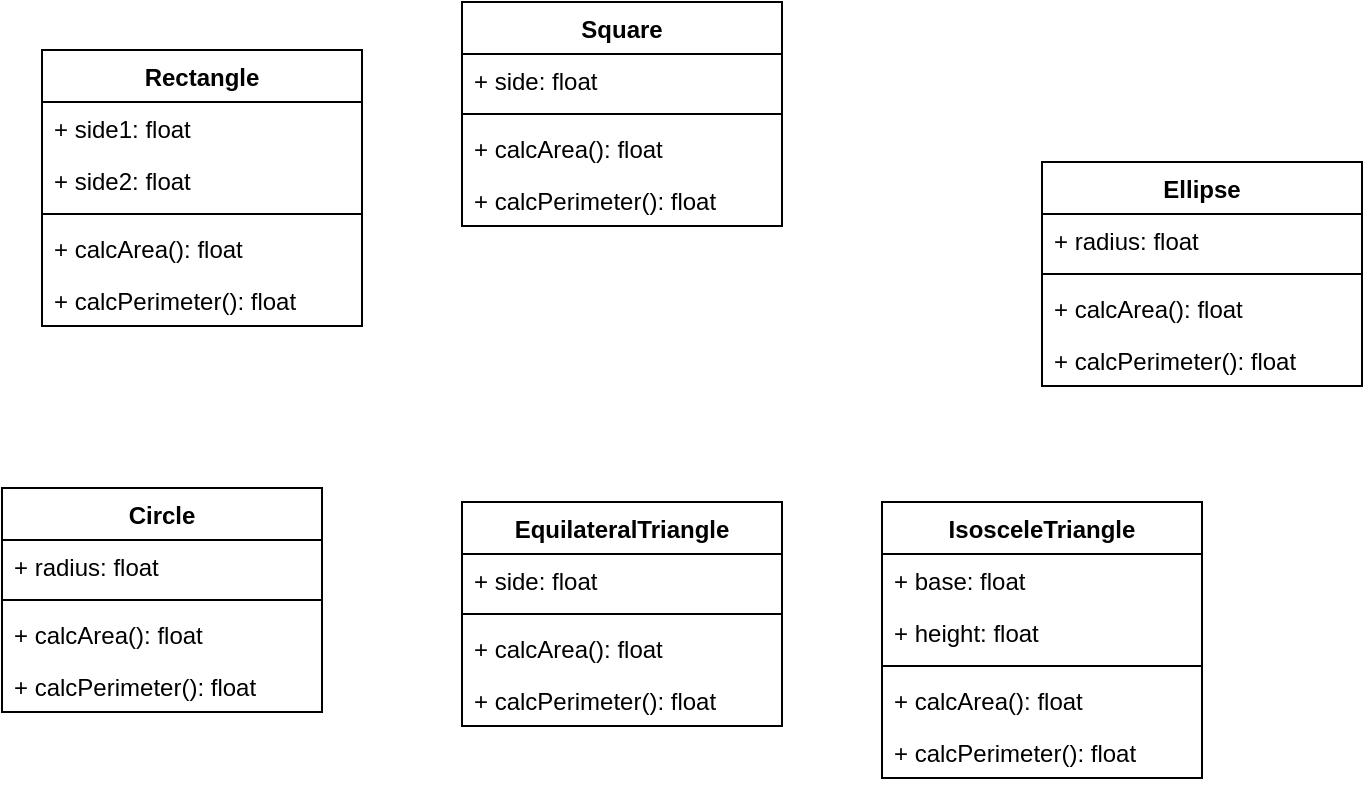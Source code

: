 <mxfile version="14.1.8" type="device" pages="2"><diagram id="sw5zjKmcHo-hePrY3i79" name="01 Standalone classes"><mxGraphModel dx="796" dy="504" grid="1" gridSize="10" guides="1" tooltips="1" connect="1" arrows="1" fold="1" page="1" pageScale="1" pageWidth="827" pageHeight="1169" math="0" shadow="0"><root><mxCell id="0"/><mxCell id="1" parent="0"/><mxCell id="4hbQTLbSCXXWvGtjPrm8-1" value="Rectangle" style="swimlane;fontStyle=1;align=center;verticalAlign=top;childLayout=stackLayout;horizontal=1;startSize=26;horizontalStack=0;resizeParent=1;resizeParentMax=0;resizeLast=0;collapsible=1;marginBottom=0;" vertex="1" parent="1"><mxGeometry x="110" y="104" width="160" height="138" as="geometry"/></mxCell><mxCell id="4hbQTLbSCXXWvGtjPrm8-2" value="+ side1: float" style="text;strokeColor=none;fillColor=none;align=left;verticalAlign=top;spacingLeft=4;spacingRight=4;overflow=hidden;rotatable=0;points=[[0,0.5],[1,0.5]];portConstraint=eastwest;" vertex="1" parent="4hbQTLbSCXXWvGtjPrm8-1"><mxGeometry y="26" width="160" height="26" as="geometry"/></mxCell><mxCell id="4hbQTLbSCXXWvGtjPrm8-5" value="+ side2: float" style="text;strokeColor=none;fillColor=none;align=left;verticalAlign=top;spacingLeft=4;spacingRight=4;overflow=hidden;rotatable=0;points=[[0,0.5],[1,0.5]];portConstraint=eastwest;" vertex="1" parent="4hbQTLbSCXXWvGtjPrm8-1"><mxGeometry y="52" width="160" height="26" as="geometry"/></mxCell><mxCell id="4hbQTLbSCXXWvGtjPrm8-3" value="" style="line;strokeWidth=1;fillColor=none;align=left;verticalAlign=middle;spacingTop=-1;spacingLeft=3;spacingRight=3;rotatable=0;labelPosition=right;points=[];portConstraint=eastwest;" vertex="1" parent="4hbQTLbSCXXWvGtjPrm8-1"><mxGeometry y="78" width="160" height="8" as="geometry"/></mxCell><mxCell id="4hbQTLbSCXXWvGtjPrm8-4" value="+ calcArea(): float" style="text;strokeColor=none;fillColor=none;align=left;verticalAlign=top;spacingLeft=4;spacingRight=4;overflow=hidden;rotatable=0;points=[[0,0.5],[1,0.5]];portConstraint=eastwest;" vertex="1" parent="4hbQTLbSCXXWvGtjPrm8-1"><mxGeometry y="86" width="160" height="26" as="geometry"/></mxCell><mxCell id="4hbQTLbSCXXWvGtjPrm8-6" value="+ calcPerimeter(): float" style="text;strokeColor=none;fillColor=none;align=left;verticalAlign=top;spacingLeft=4;spacingRight=4;overflow=hidden;rotatable=0;points=[[0,0.5],[1,0.5]];portConstraint=eastwest;" vertex="1" parent="4hbQTLbSCXXWvGtjPrm8-1"><mxGeometry y="112" width="160" height="26" as="geometry"/></mxCell><mxCell id="4hbQTLbSCXXWvGtjPrm8-7" value="Square" style="swimlane;fontStyle=1;align=center;verticalAlign=top;childLayout=stackLayout;horizontal=1;startSize=26;horizontalStack=0;resizeParent=1;resizeParentMax=0;resizeLast=0;collapsible=1;marginBottom=0;" vertex="1" parent="1"><mxGeometry x="320" y="80" width="160" height="112" as="geometry"/></mxCell><mxCell id="4hbQTLbSCXXWvGtjPrm8-8" value="+ side: float" style="text;strokeColor=none;fillColor=none;align=left;verticalAlign=top;spacingLeft=4;spacingRight=4;overflow=hidden;rotatable=0;points=[[0,0.5],[1,0.5]];portConstraint=eastwest;" vertex="1" parent="4hbQTLbSCXXWvGtjPrm8-7"><mxGeometry y="26" width="160" height="26" as="geometry"/></mxCell><mxCell id="4hbQTLbSCXXWvGtjPrm8-10" value="" style="line;strokeWidth=1;fillColor=none;align=left;verticalAlign=middle;spacingTop=-1;spacingLeft=3;spacingRight=3;rotatable=0;labelPosition=right;points=[];portConstraint=eastwest;" vertex="1" parent="4hbQTLbSCXXWvGtjPrm8-7"><mxGeometry y="52" width="160" height="8" as="geometry"/></mxCell><mxCell id="4hbQTLbSCXXWvGtjPrm8-11" value="+ calcArea(): float" style="text;strokeColor=none;fillColor=none;align=left;verticalAlign=top;spacingLeft=4;spacingRight=4;overflow=hidden;rotatable=0;points=[[0,0.5],[1,0.5]];portConstraint=eastwest;" vertex="1" parent="4hbQTLbSCXXWvGtjPrm8-7"><mxGeometry y="60" width="160" height="26" as="geometry"/></mxCell><mxCell id="4hbQTLbSCXXWvGtjPrm8-12" value="+ calcPerimeter(): float" style="text;strokeColor=none;fillColor=none;align=left;verticalAlign=top;spacingLeft=4;spacingRight=4;overflow=hidden;rotatable=0;points=[[0,0.5],[1,0.5]];portConstraint=eastwest;" vertex="1" parent="4hbQTLbSCXXWvGtjPrm8-7"><mxGeometry y="86" width="160" height="26" as="geometry"/></mxCell><mxCell id="4hbQTLbSCXXWvGtjPrm8-13" value="Circle" style="swimlane;fontStyle=1;align=center;verticalAlign=top;childLayout=stackLayout;horizontal=1;startSize=26;horizontalStack=0;resizeParent=1;resizeParentMax=0;resizeLast=0;collapsible=1;marginBottom=0;" vertex="1" parent="1"><mxGeometry x="90" y="323" width="160" height="112" as="geometry"/></mxCell><mxCell id="4hbQTLbSCXXWvGtjPrm8-14" value="+ radius: float" style="text;strokeColor=none;fillColor=none;align=left;verticalAlign=top;spacingLeft=4;spacingRight=4;overflow=hidden;rotatable=0;points=[[0,0.5],[1,0.5]];portConstraint=eastwest;" vertex="1" parent="4hbQTLbSCXXWvGtjPrm8-13"><mxGeometry y="26" width="160" height="26" as="geometry"/></mxCell><mxCell id="4hbQTLbSCXXWvGtjPrm8-15" value="" style="line;strokeWidth=1;fillColor=none;align=left;verticalAlign=middle;spacingTop=-1;spacingLeft=3;spacingRight=3;rotatable=0;labelPosition=right;points=[];portConstraint=eastwest;" vertex="1" parent="4hbQTLbSCXXWvGtjPrm8-13"><mxGeometry y="52" width="160" height="8" as="geometry"/></mxCell><mxCell id="4hbQTLbSCXXWvGtjPrm8-16" value="+ calcArea(): float" style="text;strokeColor=none;fillColor=none;align=left;verticalAlign=top;spacingLeft=4;spacingRight=4;overflow=hidden;rotatable=0;points=[[0,0.5],[1,0.5]];portConstraint=eastwest;" vertex="1" parent="4hbQTLbSCXXWvGtjPrm8-13"><mxGeometry y="60" width="160" height="26" as="geometry"/></mxCell><mxCell id="4hbQTLbSCXXWvGtjPrm8-17" value="+ calcPerimeter(): float" style="text;strokeColor=none;fillColor=none;align=left;verticalAlign=top;spacingLeft=4;spacingRight=4;overflow=hidden;rotatable=0;points=[[0,0.5],[1,0.5]];portConstraint=eastwest;" vertex="1" parent="4hbQTLbSCXXWvGtjPrm8-13"><mxGeometry y="86" width="160" height="26" as="geometry"/></mxCell><mxCell id="4hbQTLbSCXXWvGtjPrm8-18" value="IsosceleTriangle" style="swimlane;fontStyle=1;align=center;verticalAlign=top;childLayout=stackLayout;horizontal=1;startSize=26;horizontalStack=0;resizeParent=1;resizeParentMax=0;resizeLast=0;collapsible=1;marginBottom=0;" vertex="1" parent="1"><mxGeometry x="530" y="330" width="160" height="138" as="geometry"/></mxCell><mxCell id="4hbQTLbSCXXWvGtjPrm8-19" value="+ base: float" style="text;strokeColor=none;fillColor=none;align=left;verticalAlign=top;spacingLeft=4;spacingRight=4;overflow=hidden;rotatable=0;points=[[0,0.5],[1,0.5]];portConstraint=eastwest;" vertex="1" parent="4hbQTLbSCXXWvGtjPrm8-18"><mxGeometry y="26" width="160" height="26" as="geometry"/></mxCell><mxCell id="4hbQTLbSCXXWvGtjPrm8-28" value="+ height: float" style="text;strokeColor=none;fillColor=none;align=left;verticalAlign=top;spacingLeft=4;spacingRight=4;overflow=hidden;rotatable=0;points=[[0,0.5],[1,0.5]];portConstraint=eastwest;" vertex="1" parent="4hbQTLbSCXXWvGtjPrm8-18"><mxGeometry y="52" width="160" height="26" as="geometry"/></mxCell><mxCell id="4hbQTLbSCXXWvGtjPrm8-20" value="" style="line;strokeWidth=1;fillColor=none;align=left;verticalAlign=middle;spacingTop=-1;spacingLeft=3;spacingRight=3;rotatable=0;labelPosition=right;points=[];portConstraint=eastwest;" vertex="1" parent="4hbQTLbSCXXWvGtjPrm8-18"><mxGeometry y="78" width="160" height="8" as="geometry"/></mxCell><mxCell id="4hbQTLbSCXXWvGtjPrm8-21" value="+ calcArea(): float" style="text;strokeColor=none;fillColor=none;align=left;verticalAlign=top;spacingLeft=4;spacingRight=4;overflow=hidden;rotatable=0;points=[[0,0.5],[1,0.5]];portConstraint=eastwest;" vertex="1" parent="4hbQTLbSCXXWvGtjPrm8-18"><mxGeometry y="86" width="160" height="26" as="geometry"/></mxCell><mxCell id="4hbQTLbSCXXWvGtjPrm8-22" value="+ calcPerimeter(): float" style="text;strokeColor=none;fillColor=none;align=left;verticalAlign=top;spacingLeft=4;spacingRight=4;overflow=hidden;rotatable=0;points=[[0,0.5],[1,0.5]];portConstraint=eastwest;" vertex="1" parent="4hbQTLbSCXXWvGtjPrm8-18"><mxGeometry y="112" width="160" height="26" as="geometry"/></mxCell><mxCell id="4hbQTLbSCXXWvGtjPrm8-23" value="Ellipse" style="swimlane;fontStyle=1;align=center;verticalAlign=top;childLayout=stackLayout;horizontal=1;startSize=26;horizontalStack=0;resizeParent=1;resizeParentMax=0;resizeLast=0;collapsible=1;marginBottom=0;" vertex="1" parent="1"><mxGeometry x="610" y="160" width="160" height="112" as="geometry"/></mxCell><mxCell id="4hbQTLbSCXXWvGtjPrm8-24" value="+ radius: float" style="text;strokeColor=none;fillColor=none;align=left;verticalAlign=top;spacingLeft=4;spacingRight=4;overflow=hidden;rotatable=0;points=[[0,0.5],[1,0.5]];portConstraint=eastwest;" vertex="1" parent="4hbQTLbSCXXWvGtjPrm8-23"><mxGeometry y="26" width="160" height="26" as="geometry"/></mxCell><mxCell id="4hbQTLbSCXXWvGtjPrm8-25" value="" style="line;strokeWidth=1;fillColor=none;align=left;verticalAlign=middle;spacingTop=-1;spacingLeft=3;spacingRight=3;rotatable=0;labelPosition=right;points=[];portConstraint=eastwest;" vertex="1" parent="4hbQTLbSCXXWvGtjPrm8-23"><mxGeometry y="52" width="160" height="8" as="geometry"/></mxCell><mxCell id="4hbQTLbSCXXWvGtjPrm8-26" value="+ calcArea(): float" style="text;strokeColor=none;fillColor=none;align=left;verticalAlign=top;spacingLeft=4;spacingRight=4;overflow=hidden;rotatable=0;points=[[0,0.5],[1,0.5]];portConstraint=eastwest;" vertex="1" parent="4hbQTLbSCXXWvGtjPrm8-23"><mxGeometry y="60" width="160" height="26" as="geometry"/></mxCell><mxCell id="4hbQTLbSCXXWvGtjPrm8-27" value="+ calcPerimeter(): float" style="text;strokeColor=none;fillColor=none;align=left;verticalAlign=top;spacingLeft=4;spacingRight=4;overflow=hidden;rotatable=0;points=[[0,0.5],[1,0.5]];portConstraint=eastwest;" vertex="1" parent="4hbQTLbSCXXWvGtjPrm8-23"><mxGeometry y="86" width="160" height="26" as="geometry"/></mxCell><mxCell id="4hbQTLbSCXXWvGtjPrm8-29" value="EquilateralTriangle" style="swimlane;fontStyle=1;align=center;verticalAlign=top;childLayout=stackLayout;horizontal=1;startSize=26;horizontalStack=0;resizeParent=1;resizeParentMax=0;resizeLast=0;collapsible=1;marginBottom=0;" vertex="1" parent="1"><mxGeometry x="320" y="330" width="160" height="112" as="geometry"/></mxCell><mxCell id="4hbQTLbSCXXWvGtjPrm8-30" value="+ side: float" style="text;strokeColor=none;fillColor=none;align=left;verticalAlign=top;spacingLeft=4;spacingRight=4;overflow=hidden;rotatable=0;points=[[0,0.5],[1,0.5]];portConstraint=eastwest;" vertex="1" parent="4hbQTLbSCXXWvGtjPrm8-29"><mxGeometry y="26" width="160" height="26" as="geometry"/></mxCell><mxCell id="4hbQTLbSCXXWvGtjPrm8-32" value="" style="line;strokeWidth=1;fillColor=none;align=left;verticalAlign=middle;spacingTop=-1;spacingLeft=3;spacingRight=3;rotatable=0;labelPosition=right;points=[];portConstraint=eastwest;" vertex="1" parent="4hbQTLbSCXXWvGtjPrm8-29"><mxGeometry y="52" width="160" height="8" as="geometry"/></mxCell><mxCell id="4hbQTLbSCXXWvGtjPrm8-33" value="+ calcArea(): float" style="text;strokeColor=none;fillColor=none;align=left;verticalAlign=top;spacingLeft=4;spacingRight=4;overflow=hidden;rotatable=0;points=[[0,0.5],[1,0.5]];portConstraint=eastwest;" vertex="1" parent="4hbQTLbSCXXWvGtjPrm8-29"><mxGeometry y="60" width="160" height="26" as="geometry"/></mxCell><mxCell id="4hbQTLbSCXXWvGtjPrm8-34" value="+ calcPerimeter(): float" style="text;strokeColor=none;fillColor=none;align=left;verticalAlign=top;spacingLeft=4;spacingRight=4;overflow=hidden;rotatable=0;points=[[0,0.5],[1,0.5]];portConstraint=eastwest;" vertex="1" parent="4hbQTLbSCXXWvGtjPrm8-29"><mxGeometry y="86" width="160" height="26" as="geometry"/></mxCell></root></mxGraphModel></diagram><diagram name="02 Inhéritance" id="JtVkRgww3lmh3_28nqZw"><mxGraphModel dx="796" dy="504" grid="1" gridSize="10" guides="1" tooltips="1" connect="1" arrows="1" fold="1" page="1" pageScale="1" pageWidth="827" pageHeight="1169" math="0" shadow="0"><root><mxCell id="4S5R_SnAEddenIt61epv-0"/><mxCell id="4S5R_SnAEddenIt61epv-1" parent="4S5R_SnAEddenIt61epv-0"/><mxCell id="4S5R_SnAEddenIt61epv-2" value="Rectangle" style="swimlane;fontStyle=1;align=center;verticalAlign=top;childLayout=stackLayout;horizontal=1;startSize=26;horizontalStack=0;resizeParent=1;resizeParentMax=0;resizeLast=0;collapsible=1;marginBottom=0;" vertex="1" parent="4S5R_SnAEddenIt61epv-1"><mxGeometry x="110" y="104" width="160" height="138" as="geometry"/></mxCell><mxCell id="4S5R_SnAEddenIt61epv-3" value="+ side1: float" style="text;strokeColor=none;fillColor=none;align=left;verticalAlign=top;spacingLeft=4;spacingRight=4;overflow=hidden;rotatable=0;points=[[0,0.5],[1,0.5]];portConstraint=eastwest;" vertex="1" parent="4S5R_SnAEddenIt61epv-2"><mxGeometry y="26" width="160" height="26" as="geometry"/></mxCell><mxCell id="4S5R_SnAEddenIt61epv-4" value="+ side2: float" style="text;strokeColor=none;fillColor=none;align=left;verticalAlign=top;spacingLeft=4;spacingRight=4;overflow=hidden;rotatable=0;points=[[0,0.5],[1,0.5]];portConstraint=eastwest;" vertex="1" parent="4S5R_SnAEddenIt61epv-2"><mxGeometry y="52" width="160" height="26" as="geometry"/></mxCell><mxCell id="4S5R_SnAEddenIt61epv-5" value="" style="line;strokeWidth=1;fillColor=none;align=left;verticalAlign=middle;spacingTop=-1;spacingLeft=3;spacingRight=3;rotatable=0;labelPosition=right;points=[];portConstraint=eastwest;" vertex="1" parent="4S5R_SnAEddenIt61epv-2"><mxGeometry y="78" width="160" height="8" as="geometry"/></mxCell><mxCell id="4S5R_SnAEddenIt61epv-6" value="+ calcArea(): float" style="text;strokeColor=none;fillColor=none;align=left;verticalAlign=top;spacingLeft=4;spacingRight=4;overflow=hidden;rotatable=0;points=[[0,0.5],[1,0.5]];portConstraint=eastwest;" vertex="1" parent="4S5R_SnAEddenIt61epv-2"><mxGeometry y="86" width="160" height="26" as="geometry"/></mxCell><mxCell id="4S5R_SnAEddenIt61epv-7" value="+ calcPerimeter(): float" style="text;strokeColor=none;fillColor=none;align=left;verticalAlign=top;spacingLeft=4;spacingRight=4;overflow=hidden;rotatable=0;points=[[0,0.5],[1,0.5]];portConstraint=eastwest;" vertex="1" parent="4S5R_SnAEddenIt61epv-2"><mxGeometry y="112" width="160" height="26" as="geometry"/></mxCell><mxCell id="4S5R_SnAEddenIt61epv-8" value="Square" style="swimlane;fontStyle=1;align=center;verticalAlign=top;childLayout=stackLayout;horizontal=1;startSize=26;horizontalStack=0;resizeParent=1;resizeParentMax=0;resizeLast=0;collapsible=1;marginBottom=0;" vertex="1" parent="4S5R_SnAEddenIt61epv-1"><mxGeometry x="380" y="60" width="160" height="112" as="geometry"/></mxCell><mxCell id="4S5R_SnAEddenIt61epv-9" value="+ side: float" style="text;strokeColor=none;fillColor=none;align=left;verticalAlign=top;spacingLeft=4;spacingRight=4;overflow=hidden;rotatable=0;points=[[0,0.5],[1,0.5]];portConstraint=eastwest;" vertex="1" parent="4S5R_SnAEddenIt61epv-8"><mxGeometry y="26" width="160" height="26" as="geometry"/></mxCell><mxCell id="4S5R_SnAEddenIt61epv-10" value="" style="line;strokeWidth=1;fillColor=none;align=left;verticalAlign=middle;spacingTop=-1;spacingLeft=3;spacingRight=3;rotatable=0;labelPosition=right;points=[];portConstraint=eastwest;" vertex="1" parent="4S5R_SnAEddenIt61epv-8"><mxGeometry y="52" width="160" height="8" as="geometry"/></mxCell><mxCell id="4S5R_SnAEddenIt61epv-11" value="+ calcArea(): float" style="text;strokeColor=none;fillColor=none;align=left;verticalAlign=top;spacingLeft=4;spacingRight=4;overflow=hidden;rotatable=0;points=[[0,0.5],[1,0.5]];portConstraint=eastwest;" vertex="1" parent="4S5R_SnAEddenIt61epv-8"><mxGeometry y="60" width="160" height="26" as="geometry"/></mxCell><mxCell id="4S5R_SnAEddenIt61epv-12" value="+ calcPerimeter(): float" style="text;strokeColor=none;fillColor=none;align=left;verticalAlign=top;spacingLeft=4;spacingRight=4;overflow=hidden;rotatable=0;points=[[0,0.5],[1,0.5]];portConstraint=eastwest;" vertex="1" parent="4S5R_SnAEddenIt61epv-8"><mxGeometry y="86" width="160" height="26" as="geometry"/></mxCell><mxCell id="4S5R_SnAEddenIt61epv-13" value="Circle" style="swimlane;fontStyle=1;align=center;verticalAlign=top;childLayout=stackLayout;horizontal=1;startSize=26;horizontalStack=0;resizeParent=1;resizeParentMax=0;resizeLast=0;collapsible=1;marginBottom=0;" vertex="1" parent="4S5R_SnAEddenIt61epv-1"><mxGeometry x="90" y="323" width="160" height="112" as="geometry"/></mxCell><mxCell id="4S5R_SnAEddenIt61epv-14" value="+ radius: float" style="text;strokeColor=none;fillColor=none;align=left;verticalAlign=top;spacingLeft=4;spacingRight=4;overflow=hidden;rotatable=0;points=[[0,0.5],[1,0.5]];portConstraint=eastwest;" vertex="1" parent="4S5R_SnAEddenIt61epv-13"><mxGeometry y="26" width="160" height="26" as="geometry"/></mxCell><mxCell id="4S5R_SnAEddenIt61epv-15" value="" style="line;strokeWidth=1;fillColor=none;align=left;verticalAlign=middle;spacingTop=-1;spacingLeft=3;spacingRight=3;rotatable=0;labelPosition=right;points=[];portConstraint=eastwest;" vertex="1" parent="4S5R_SnAEddenIt61epv-13"><mxGeometry y="52" width="160" height="8" as="geometry"/></mxCell><mxCell id="4S5R_SnAEddenIt61epv-16" value="+ calcArea(): float" style="text;strokeColor=none;fillColor=none;align=left;verticalAlign=top;spacingLeft=4;spacingRight=4;overflow=hidden;rotatable=0;points=[[0,0.5],[1,0.5]];portConstraint=eastwest;" vertex="1" parent="4S5R_SnAEddenIt61epv-13"><mxGeometry y="60" width="160" height="26" as="geometry"/></mxCell><mxCell id="4S5R_SnAEddenIt61epv-17" value="+ calcPerimeter(): float" style="text;strokeColor=none;fillColor=none;align=left;verticalAlign=top;spacingLeft=4;spacingRight=4;overflow=hidden;rotatable=0;points=[[0,0.5],[1,0.5]];portConstraint=eastwest;" vertex="1" parent="4S5R_SnAEddenIt61epv-13"><mxGeometry y="86" width="160" height="26" as="geometry"/></mxCell><mxCell id="4S5R_SnAEddenIt61epv-18" value="IsosceleTriangle" style="swimlane;fontStyle=1;align=center;verticalAlign=top;childLayout=stackLayout;horizontal=1;startSize=26;horizontalStack=0;resizeParent=1;resizeParentMax=0;resizeLast=0;collapsible=1;marginBottom=0;" vertex="1" parent="4S5R_SnAEddenIt61epv-1"><mxGeometry x="630" y="470" width="160" height="138" as="geometry"/></mxCell><mxCell id="4S5R_SnAEddenIt61epv-19" value="+ base: float" style="text;strokeColor=none;fillColor=none;align=left;verticalAlign=top;spacingLeft=4;spacingRight=4;overflow=hidden;rotatable=0;points=[[0,0.5],[1,0.5]];portConstraint=eastwest;" vertex="1" parent="4S5R_SnAEddenIt61epv-18"><mxGeometry y="26" width="160" height="26" as="geometry"/></mxCell><mxCell id="4S5R_SnAEddenIt61epv-20" value="+ height: float" style="text;strokeColor=none;fillColor=none;align=left;verticalAlign=top;spacingLeft=4;spacingRight=4;overflow=hidden;rotatable=0;points=[[0,0.5],[1,0.5]];portConstraint=eastwest;" vertex="1" parent="4S5R_SnAEddenIt61epv-18"><mxGeometry y="52" width="160" height="26" as="geometry"/></mxCell><mxCell id="4S5R_SnAEddenIt61epv-21" value="" style="line;strokeWidth=1;fillColor=none;align=left;verticalAlign=middle;spacingTop=-1;spacingLeft=3;spacingRight=3;rotatable=0;labelPosition=right;points=[];portConstraint=eastwest;" vertex="1" parent="4S5R_SnAEddenIt61epv-18"><mxGeometry y="78" width="160" height="8" as="geometry"/></mxCell><mxCell id="4S5R_SnAEddenIt61epv-22" value="+ calcArea(): float" style="text;strokeColor=none;fillColor=none;align=left;verticalAlign=top;spacingLeft=4;spacingRight=4;overflow=hidden;rotatable=0;points=[[0,0.5],[1,0.5]];portConstraint=eastwest;" vertex="1" parent="4S5R_SnAEddenIt61epv-18"><mxGeometry y="86" width="160" height="26" as="geometry"/></mxCell><mxCell id="4S5R_SnAEddenIt61epv-23" value="+ calcPerimeter(): float" style="text;strokeColor=none;fillColor=none;align=left;verticalAlign=top;spacingLeft=4;spacingRight=4;overflow=hidden;rotatable=0;points=[[0,0.5],[1,0.5]];portConstraint=eastwest;" vertex="1" parent="4S5R_SnAEddenIt61epv-18"><mxGeometry y="112" width="160" height="26" as="geometry"/></mxCell><mxCell id="4S5R_SnAEddenIt61epv-24" value="Ellipse" style="swimlane;fontStyle=1;align=center;verticalAlign=top;childLayout=stackLayout;horizontal=1;startSize=26;horizontalStack=0;resizeParent=1;resizeParentMax=0;resizeLast=0;collapsible=1;marginBottom=0;" vertex="1" parent="4S5R_SnAEddenIt61epv-1"><mxGeometry x="650" y="140" width="160" height="112" as="geometry"/></mxCell><mxCell id="4S5R_SnAEddenIt61epv-25" value="+ radius: float" style="text;strokeColor=none;fillColor=none;align=left;verticalAlign=top;spacingLeft=4;spacingRight=4;overflow=hidden;rotatable=0;points=[[0,0.5],[1,0.5]];portConstraint=eastwest;" vertex="1" parent="4S5R_SnAEddenIt61epv-24"><mxGeometry y="26" width="160" height="26" as="geometry"/></mxCell><mxCell id="4S5R_SnAEddenIt61epv-26" value="" style="line;strokeWidth=1;fillColor=none;align=left;verticalAlign=middle;spacingTop=-1;spacingLeft=3;spacingRight=3;rotatable=0;labelPosition=right;points=[];portConstraint=eastwest;" vertex="1" parent="4S5R_SnAEddenIt61epv-24"><mxGeometry y="52" width="160" height="8" as="geometry"/></mxCell><mxCell id="4S5R_SnAEddenIt61epv-27" value="+ calcArea(): float" style="text;strokeColor=none;fillColor=none;align=left;verticalAlign=top;spacingLeft=4;spacingRight=4;overflow=hidden;rotatable=0;points=[[0,0.5],[1,0.5]];portConstraint=eastwest;" vertex="1" parent="4S5R_SnAEddenIt61epv-24"><mxGeometry y="60" width="160" height="26" as="geometry"/></mxCell><mxCell id="4S5R_SnAEddenIt61epv-28" value="+ calcPerimeter(): float" style="text;strokeColor=none;fillColor=none;align=left;verticalAlign=top;spacingLeft=4;spacingRight=4;overflow=hidden;rotatable=0;points=[[0,0.5],[1,0.5]];portConstraint=eastwest;" vertex="1" parent="4S5R_SnAEddenIt61epv-24"><mxGeometry y="86" width="160" height="26" as="geometry"/></mxCell><mxCell id="4S5R_SnAEddenIt61epv-29" value="EquilateralTriangle" style="swimlane;fontStyle=1;align=center;verticalAlign=top;childLayout=stackLayout;horizontal=1;startSize=26;horizontalStack=0;resizeParent=1;resizeParentMax=0;resizeLast=0;collapsible=1;marginBottom=0;" vertex="1" parent="4S5R_SnAEddenIt61epv-1"><mxGeometry x="230" y="500" width="160" height="112" as="geometry"/></mxCell><mxCell id="4S5R_SnAEddenIt61epv-30" value="+ side: float" style="text;strokeColor=none;fillColor=none;align=left;verticalAlign=top;spacingLeft=4;spacingRight=4;overflow=hidden;rotatable=0;points=[[0,0.5],[1,0.5]];portConstraint=eastwest;" vertex="1" parent="4S5R_SnAEddenIt61epv-29"><mxGeometry y="26" width="160" height="26" as="geometry"/></mxCell><mxCell id="4S5R_SnAEddenIt61epv-31" value="" style="line;strokeWidth=1;fillColor=none;align=left;verticalAlign=middle;spacingTop=-1;spacingLeft=3;spacingRight=3;rotatable=0;labelPosition=right;points=[];portConstraint=eastwest;" vertex="1" parent="4S5R_SnAEddenIt61epv-29"><mxGeometry y="52" width="160" height="8" as="geometry"/></mxCell><mxCell id="4S5R_SnAEddenIt61epv-32" value="+ calcArea(): float" style="text;strokeColor=none;fillColor=none;align=left;verticalAlign=top;spacingLeft=4;spacingRight=4;overflow=hidden;rotatable=0;points=[[0,0.5],[1,0.5]];portConstraint=eastwest;" vertex="1" parent="4S5R_SnAEddenIt61epv-29"><mxGeometry y="60" width="160" height="26" as="geometry"/></mxCell><mxCell id="4S5R_SnAEddenIt61epv-33" value="+ calcPerimeter(): float" style="text;strokeColor=none;fillColor=none;align=left;verticalAlign=top;spacingLeft=4;spacingRight=4;overflow=hidden;rotatable=0;points=[[0,0.5],[1,0.5]];portConstraint=eastwest;" vertex="1" parent="4S5R_SnAEddenIt61epv-29"><mxGeometry y="86" width="160" height="26" as="geometry"/></mxCell><mxCell id="4S5R_SnAEddenIt61epv-34" value="Shape" style="swimlane;fontStyle=3;align=center;verticalAlign=top;childLayout=stackLayout;horizontal=1;startSize=26;horizontalStack=0;resizeParent=1;resizeParentMax=0;resizeLast=0;collapsible=1;marginBottom=0;" vertex="1" parent="4S5R_SnAEddenIt61epv-1"><mxGeometry x="390" y="310" width="160" height="86" as="geometry"><mxRectangle x="570" width="110" height="30" as="alternateBounds"/></mxGeometry></mxCell><mxCell id="4S5R_SnAEddenIt61epv-36" value="" style="line;strokeWidth=1;fillColor=none;align=left;verticalAlign=middle;spacingTop=-1;spacingLeft=3;spacingRight=3;rotatable=0;labelPosition=right;points=[];portConstraint=eastwest;" vertex="1" parent="4S5R_SnAEddenIt61epv-34"><mxGeometry y="26" width="160" height="8" as="geometry"/></mxCell><mxCell id="4S5R_SnAEddenIt61epv-37" value="+ calcArea(): float" style="text;strokeColor=none;fillColor=none;align=left;verticalAlign=top;spacingLeft=4;spacingRight=4;overflow=hidden;rotatable=0;points=[[0,0.5],[1,0.5]];portConstraint=eastwest;fontStyle=2" vertex="1" parent="4S5R_SnAEddenIt61epv-34"><mxGeometry y="34" width="160" height="26" as="geometry"/></mxCell><mxCell id="4S5R_SnAEddenIt61epv-38" value="+ calcPerimeter(): float" style="text;strokeColor=none;fillColor=none;align=left;verticalAlign=top;spacingLeft=4;spacingRight=4;overflow=hidden;rotatable=0;points=[[0,0.5],[1,0.5]];portConstraint=eastwest;fontStyle=2" vertex="1" parent="4S5R_SnAEddenIt61epv-34"><mxGeometry y="60" width="160" height="26" as="geometry"/></mxCell><mxCell id="4S5R_SnAEddenIt61epv-40" value="Extends" style="endArrow=block;endSize=16;endFill=0;html=1;" edge="1" parent="4S5R_SnAEddenIt61epv-1" source="4S5R_SnAEddenIt61epv-2" target="4S5R_SnAEddenIt61epv-34"><mxGeometry width="160" relative="1" as="geometry"><mxPoint x="200" y="70" as="sourcePoint"/><mxPoint x="360" y="70" as="targetPoint"/></mxGeometry></mxCell><mxCell id="4S5R_SnAEddenIt61epv-41" value="Extends" style="endArrow=block;endSize=16;endFill=0;html=1;" edge="1" parent="4S5R_SnAEddenIt61epv-1" source="4S5R_SnAEddenIt61epv-8" target="4S5R_SnAEddenIt61epv-34"><mxGeometry width="160" relative="1" as="geometry"><mxPoint x="280" y="144.043" as="sourcePoint"/><mxPoint x="350" y="109.957" as="targetPoint"/></mxGeometry></mxCell><mxCell id="4S5R_SnAEddenIt61epv-42" value="Extends" style="endArrow=block;endSize=16;endFill=0;html=1;" edge="1" parent="4S5R_SnAEddenIt61epv-1" source="4S5R_SnAEddenIt61epv-24" target="4S5R_SnAEddenIt61epv-34"><mxGeometry width="160" relative="1" as="geometry"><mxPoint x="290" y="154.043" as="sourcePoint"/><mxPoint x="360" y="119.957" as="targetPoint"/></mxGeometry></mxCell><mxCell id="4S5R_SnAEddenIt61epv-43" value="Extends" style="endArrow=block;endSize=16;endFill=0;html=1;" edge="1" parent="4S5R_SnAEddenIt61epv-1" source="4S5R_SnAEddenIt61epv-13" target="4S5R_SnAEddenIt61epv-34"><mxGeometry width="160" relative="1" as="geometry"><mxPoint x="300" y="164.043" as="sourcePoint"/><mxPoint x="370" y="129.957" as="targetPoint"/></mxGeometry></mxCell><mxCell id="4S5R_SnAEddenIt61epv-44" value="Extends" style="endArrow=block;endSize=16;endFill=0;html=1;" edge="1" parent="4S5R_SnAEddenIt61epv-1" source="4S5R_SnAEddenIt61epv-29" target="4S5R_SnAEddenIt61epv-34"><mxGeometry width="160" relative="1" as="geometry"><mxPoint x="224.025" y="333" as="sourcePoint"/><mxPoint x="396.195" y="114" as="targetPoint"/></mxGeometry></mxCell><mxCell id="4S5R_SnAEddenIt61epv-45" value="Extends" style="endArrow=block;endSize=16;endFill=0;html=1;" edge="1" parent="4S5R_SnAEddenIt61epv-1" source="4S5R_SnAEddenIt61epv-18" target="4S5R_SnAEddenIt61epv-34"><mxGeometry width="160" relative="1" as="geometry"><mxPoint x="413.446" y="340" as="sourcePoint"/><mxPoint x="427.354" y="114" as="targetPoint"/></mxGeometry></mxCell></root></mxGraphModel></diagram></mxfile>